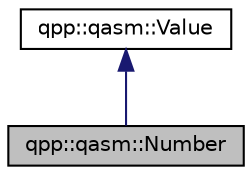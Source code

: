 digraph "qpp::qasm::Number"
{
  edge [fontname="Helvetica",fontsize="10",labelfontname="Helvetica",labelfontsize="10"];
  node [fontname="Helvetica",fontsize="10",shape=record];
  Node0 [label="qpp::qasm::Number",height=0.2,width=0.4,color="black", fillcolor="grey75", style="filled", fontcolor="black"];
  Node1 -> Node0 [dir="back",color="midnightblue",fontsize="10",style="solid",fontname="Helvetica"];
  Node1 [label="qpp::qasm::Value",height=0.2,width=0.4,color="black", fillcolor="white", style="filled",URL="$classqpp_1_1qasm_1_1_value.html",tooltip="Interface class for openQASM values during evaluation. "];
}
